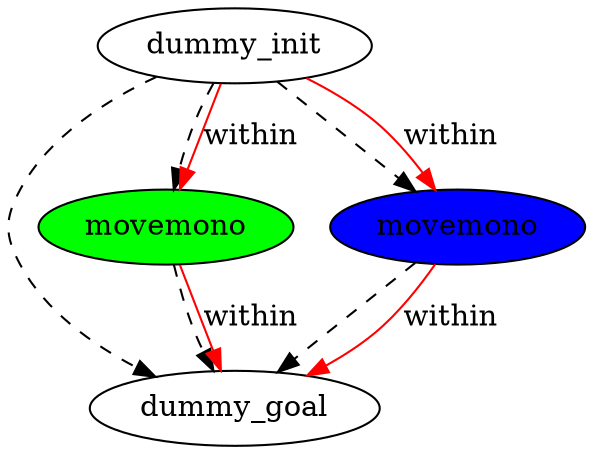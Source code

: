 digraph {
	"0b2414b5-8848-da41-b0f8-8f247da441d9" [label=dummy_init fillcolor=white style=filled]
	"0e98b74c-c136-1a4d-ac55-6cf549d3b92b" [label=dummy_goal fillcolor=white style=filled]
	"572c3b71-7b56-9879-775f-17e030958e24" [label=movemono fillcolor=green style=filled]
	"2e4a333a-0229-44ea-7778-a41babd0fccb" [label=movemono fillcolor=blue style=filled]
	"0b2414b5-8848-da41-b0f8-8f247da441d9" -> "572c3b71-7b56-9879-775f-17e030958e24" [color=black style=dashed]
	"0b2414b5-8848-da41-b0f8-8f247da441d9" -> "2e4a333a-0229-44ea-7778-a41babd0fccb" [color=black style=dashed]
	"572c3b71-7b56-9879-775f-17e030958e24" -> "0e98b74c-c136-1a4d-ac55-6cf549d3b92b" [color=black style=dashed]
	"0b2414b5-8848-da41-b0f8-8f247da441d9" -> "0e98b74c-c136-1a4d-ac55-6cf549d3b92b" [color=black style=dashed]
	"2e4a333a-0229-44ea-7778-a41babd0fccb" -> "0e98b74c-c136-1a4d-ac55-6cf549d3b92b" [color=black style=dashed]
	"2e4a333a-0229-44ea-7778-a41babd0fccb" -> "0e98b74c-c136-1a4d-ac55-6cf549d3b92b" [label=within color=red]
	"572c3b71-7b56-9879-775f-17e030958e24" -> "0e98b74c-c136-1a4d-ac55-6cf549d3b92b" [label=within color=red]
	"0b2414b5-8848-da41-b0f8-8f247da441d9" -> "2e4a333a-0229-44ea-7778-a41babd0fccb" [label=within color=red]
	"0b2414b5-8848-da41-b0f8-8f247da441d9" -> "572c3b71-7b56-9879-775f-17e030958e24" [label=within color=red]
}
